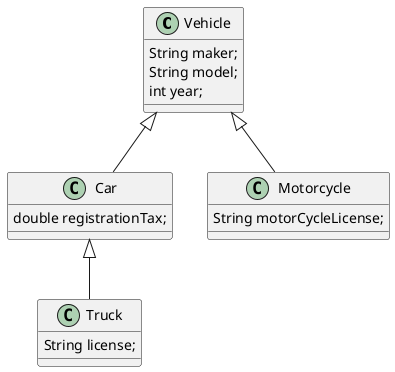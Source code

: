 @startuml
'https://plantuml.com/class-diagram

class Vehicle {
    String maker;
    String model;
    int year;
}

class Car extends Vehicle{
    double registrationTax;
}

class Truck extends Car{
    String license;
}

class Motorcycle extends Vehicle {
    String motorCycleLicense;
}
@enduml